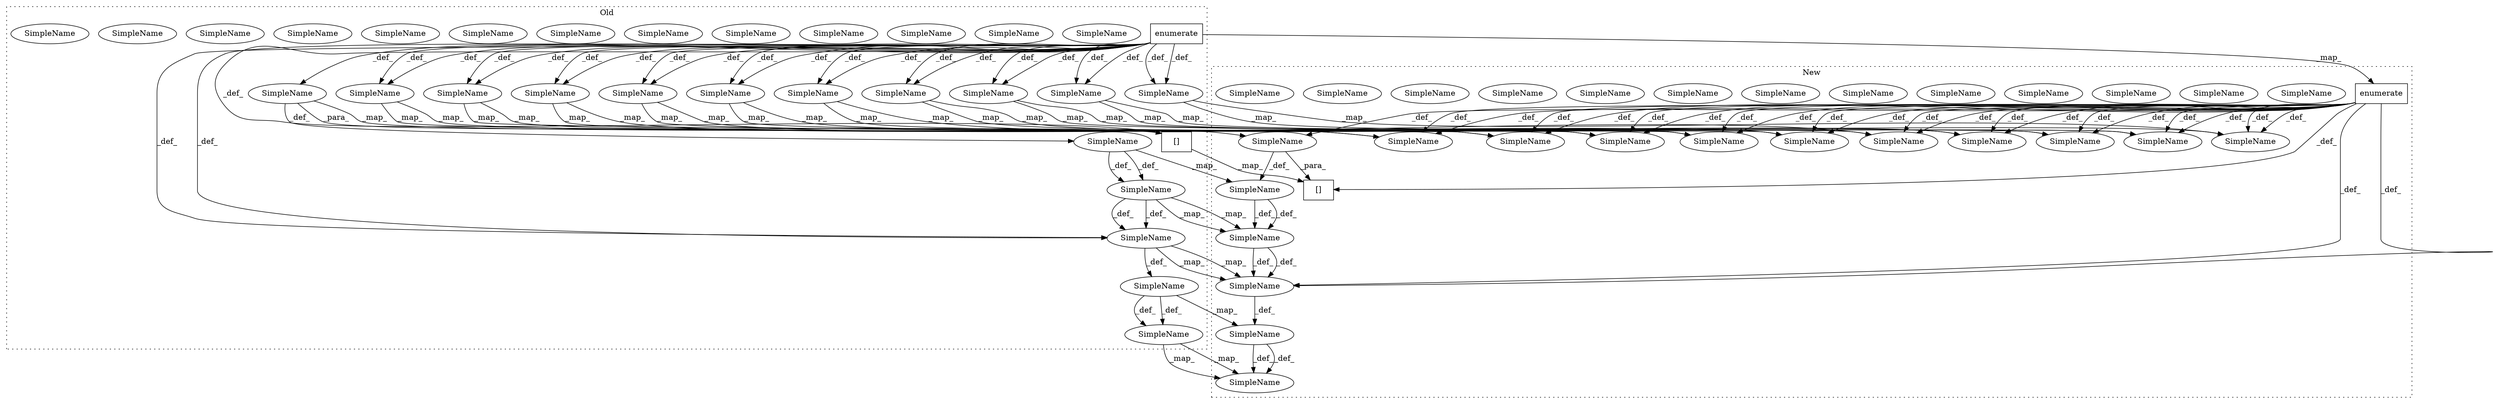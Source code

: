 digraph G {
subgraph cluster0 {
1 [label="enumerate" a="32" s="65360,65432" l="10,1" shape="box"];
3 [label="SimpleName" a="42" s="65353" l="4" shape="ellipse"];
6 [label="SimpleName" a="42" s="65353" l="4" shape="ellipse"];
7 [label="SimpleName" a="42" s="65303" l="10" shape="ellipse"];
10 [label="SimpleName" a="42" s="65303" l="10" shape="ellipse"];
11 [label="SimpleName" a="42" s="65293" l="1" shape="ellipse"];
13 [label="SimpleName" a="42" s="65536" l="6" shape="ellipse"];
16 [label="SimpleName" a="42" s="65536" l="6" shape="ellipse"];
18 [label="SimpleName" a="42" s="65283" l="1" shape="ellipse"];
20 [label="[]" a="2" s="66457,66465" l="7,1" shape="box"];
21 [label="SimpleName" a="42" s="65322" l="9" shape="ellipse"];
24 [label="SimpleName" a="42" s="65322" l="9" shape="ellipse"];
25 [label="SimpleName" a="42" s="65473" l="3" shape="ellipse"];
28 [label="SimpleName" a="42" s="65473" l="3" shape="ellipse"];
29 [label="SimpleName" a="42" s="65798" l="6" shape="ellipse"];
32 [label="SimpleName" a="42" s="65798" l="6" shape="ellipse"];
33 [label="SimpleName" a="42" s="66010" l="14" shape="ellipse"];
36 [label="SimpleName" a="42" s="66010" l="14" shape="ellipse"];
37 [label="SimpleName" a="42" s="65443" l="10" shape="ellipse"];
40 [label="SimpleName" a="42" s="65443" l="10" shape="ellipse"];
41 [label="SimpleName" a="42" s="65939" l="8" shape="ellipse"];
44 [label="SimpleName" a="42" s="65939" l="8" shape="ellipse"];
45 [label="SimpleName" a="42" s="66227" l="14" shape="ellipse"];
48 [label="SimpleName" a="42" s="66227" l="14" shape="ellipse"];
49 [label="SimpleName" a="42" s="65975" l="6" shape="ellipse"];
52 [label="SimpleName" a="42" s="65975" l="6" shape="ellipse"];
53 [label="SimpleName" a="42" s="65746" l="1" shape="ellipse"];
56 [label="SimpleName" a="42" s="65746" l="1" shape="ellipse"];
57 [label="SimpleName" a="42" s="65504" l="11" shape="ellipse"];
60 [label="SimpleName" a="42" s="65504" l="11" shape="ellipse"];
62 [label="SimpleName" a="42" s="65340" l="4" shape="ellipse"];
label = "Old";
style="dotted";
}
subgraph cluster1 {
2 [label="enumerate" a="32" s="65985,66057" l="10,1" shape="box"];
4 [label="SimpleName" a="42" s="66191" l="4" shape="ellipse"];
5 [label="SimpleName" a="42" s="66191" l="4" shape="ellipse"];
8 [label="SimpleName" a="42" s="66141" l="10" shape="ellipse"];
9 [label="SimpleName" a="42" s="66141" l="10" shape="ellipse"];
12 [label="SimpleName" a="42" s="66131" l="1" shape="ellipse"];
14 [label="SimpleName" a="42" s="66304" l="6" shape="ellipse"];
15 [label="SimpleName" a="42" s="66304" l="6" shape="ellipse"];
17 [label="SimpleName" a="42" s="66121" l="1" shape="ellipse"];
19 [label="[]" a="2" s="67254,67262" l="7,1" shape="box"];
22 [label="SimpleName" a="42" s="66160" l="9" shape="ellipse"];
23 [label="SimpleName" a="42" s="66160" l="9" shape="ellipse"];
26 [label="SimpleName" a="42" s="66241" l="3" shape="ellipse"];
27 [label="SimpleName" a="42" s="66241" l="3" shape="ellipse"];
30 [label="SimpleName" a="42" s="66566" l="6" shape="ellipse"];
31 [label="SimpleName" a="42" s="66566" l="6" shape="ellipse"];
34 [label="SimpleName" a="42" s="66778" l="14" shape="ellipse"];
35 [label="SimpleName" a="42" s="66778" l="14" shape="ellipse"];
38 [label="SimpleName" a="42" s="66211" l="10" shape="ellipse"];
39 [label="SimpleName" a="42" s="66211" l="10" shape="ellipse"];
42 [label="SimpleName" a="42" s="66707" l="8" shape="ellipse"];
43 [label="SimpleName" a="42" s="66707" l="8" shape="ellipse"];
46 [label="SimpleName" a="42" s="66995" l="14" shape="ellipse"];
47 [label="SimpleName" a="42" s="66995" l="14" shape="ellipse"];
50 [label="SimpleName" a="42" s="66743" l="6" shape="ellipse"];
51 [label="SimpleName" a="42" s="66743" l="6" shape="ellipse"];
54 [label="SimpleName" a="42" s="66514" l="1" shape="ellipse"];
55 [label="SimpleName" a="42" s="66514" l="1" shape="ellipse"];
58 [label="SimpleName" a="42" s="66272" l="11" shape="ellipse"];
59 [label="SimpleName" a="42" s="66272" l="11" shape="ellipse"];
61 [label="SimpleName" a="42" s="66178" l="4" shape="ellipse"];
label = "New";
style="dotted";
}
1 -> 20 [label="_def_"];
1 -> 32 [label="_def_"];
1 -> 28 [label="_def_"];
1 -> 24 [label="_def_"];
1 -> 32 [label="_def_"];
1 -> 48 [label="_def_"];
1 -> 44 [label="_def_"];
1 -> 24 [label="_def_"];
1 -> 40 [label="_def_"];
1 -> 60 [label="_def_"];
1 -> 16 [label="_def_"];
1 -> 60 [label="_def_"];
1 -> 16 [label="_def_"];
1 -> 40 [label="_def_"];
1 -> 44 [label="_def_"];
1 -> 56 [label="_def_"];
1 -> 36 [label="_def_"];
1 -> 36 [label="_def_"];
1 -> 18 [label="_def_"];
1 -> 52 [label="_def_"];
1 -> 48 [label="_def_"];
1 -> 28 [label="_def_"];
1 -> 56 [label="_def_"];
1 -> 52 [label="_def_"];
1 -> 2 [label="_map_"];
2 -> 43 [label="_def_"];
2 -> 39 [label="_def_"];
2 -> 59 [label="_def_"];
2 -> 15 [label="_def_"];
2 -> 35 [label="_def_"];
2 -> 51 [label="_def_"];
2 -> 55 [label="_def_"];
2 -> 43 [label="_def_"];
2 -> 23 [label="_def_"];
2 -> 55 [label="_def_"];
2 -> 15 [label="_def_"];
2 -> 35 [label="_def_"];
2 -> 31 [label="_def_"];
2 -> 59 [label="_def_"];
2 -> 19 [label="_def_"];
2 -> 17 [label="_def_"];
2 -> 39 [label="_def_"];
2 -> 27 [label="_def_"];
2 -> 47 [label="_def_"];
2 -> 47 [label="_def_"];
2 -> 31 [label="_def_"];
2 -> 51 [label="_def_"];
2 -> 23 [label="_def_"];
2 -> 27 [label="_def_"];
6 -> 5 [label="_map_"];
6 -> 5 [label="_map_"];
9 -> 23 [label="_def_"];
9 -> 23 [label="_def_"];
10 -> 9 [label="_map_"];
10 -> 24 [label="_def_"];
10 -> 24 [label="_def_"];
10 -> 9 [label="_map_"];
11 -> 12 [label="_map_"];
11 -> 10 [label="_def_"];
11 -> 10 [label="_def_"];
12 -> 9 [label="_def_"];
12 -> 9 [label="_def_"];
16 -> 15 [label="_map_"];
16 -> 15 [label="_map_"];
17 -> 12 [label="_def_"];
17 -> 19 [label="_para_"];
18 -> 11 [label="_def_"];
18 -> 17 [label="_map_"];
18 -> 20 [label="_para_"];
20 -> 19 [label="_map_"];
23 -> 61 [label="_def_"];
24 -> 62 [label="_def_"];
24 -> 23 [label="_map_"];
24 -> 23 [label="_map_"];
28 -> 27 [label="_map_"];
28 -> 27 [label="_map_"];
32 -> 31 [label="_map_"];
32 -> 31 [label="_map_"];
36 -> 35 [label="_map_"];
36 -> 35 [label="_map_"];
40 -> 39 [label="_map_"];
40 -> 39 [label="_map_"];
44 -> 43 [label="_map_"];
44 -> 43 [label="_map_"];
48 -> 47 [label="_map_"];
48 -> 47 [label="_map_"];
52 -> 51 [label="_map_"];
52 -> 51 [label="_map_"];
56 -> 55 [label="_map_"];
56 -> 55 [label="_map_"];
60 -> 59 [label="_map_"];
60 -> 59 [label="_map_"];
61 -> 5 [label="_def_"];
61 -> 5 [label="_def_"];
62 -> 6 [label="_def_"];
62 -> 6 [label="_def_"];
62 -> 61 [label="_map_"];
}
